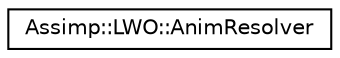 digraph "Graphical Class Hierarchy"
{
  edge [fontname="Helvetica",fontsize="10",labelfontname="Helvetica",labelfontsize="10"];
  node [fontname="Helvetica",fontsize="10",shape=record];
  rankdir="LR";
  Node1 [label="Assimp::LWO::AnimResolver",height=0.2,width=0.4,color="black", fillcolor="white", style="filled",URL="$class_assimp_1_1_l_w_o_1_1_anim_resolver.html",tooltip="Utility class to build Assimp animations from LWO envelopes. "];
}
